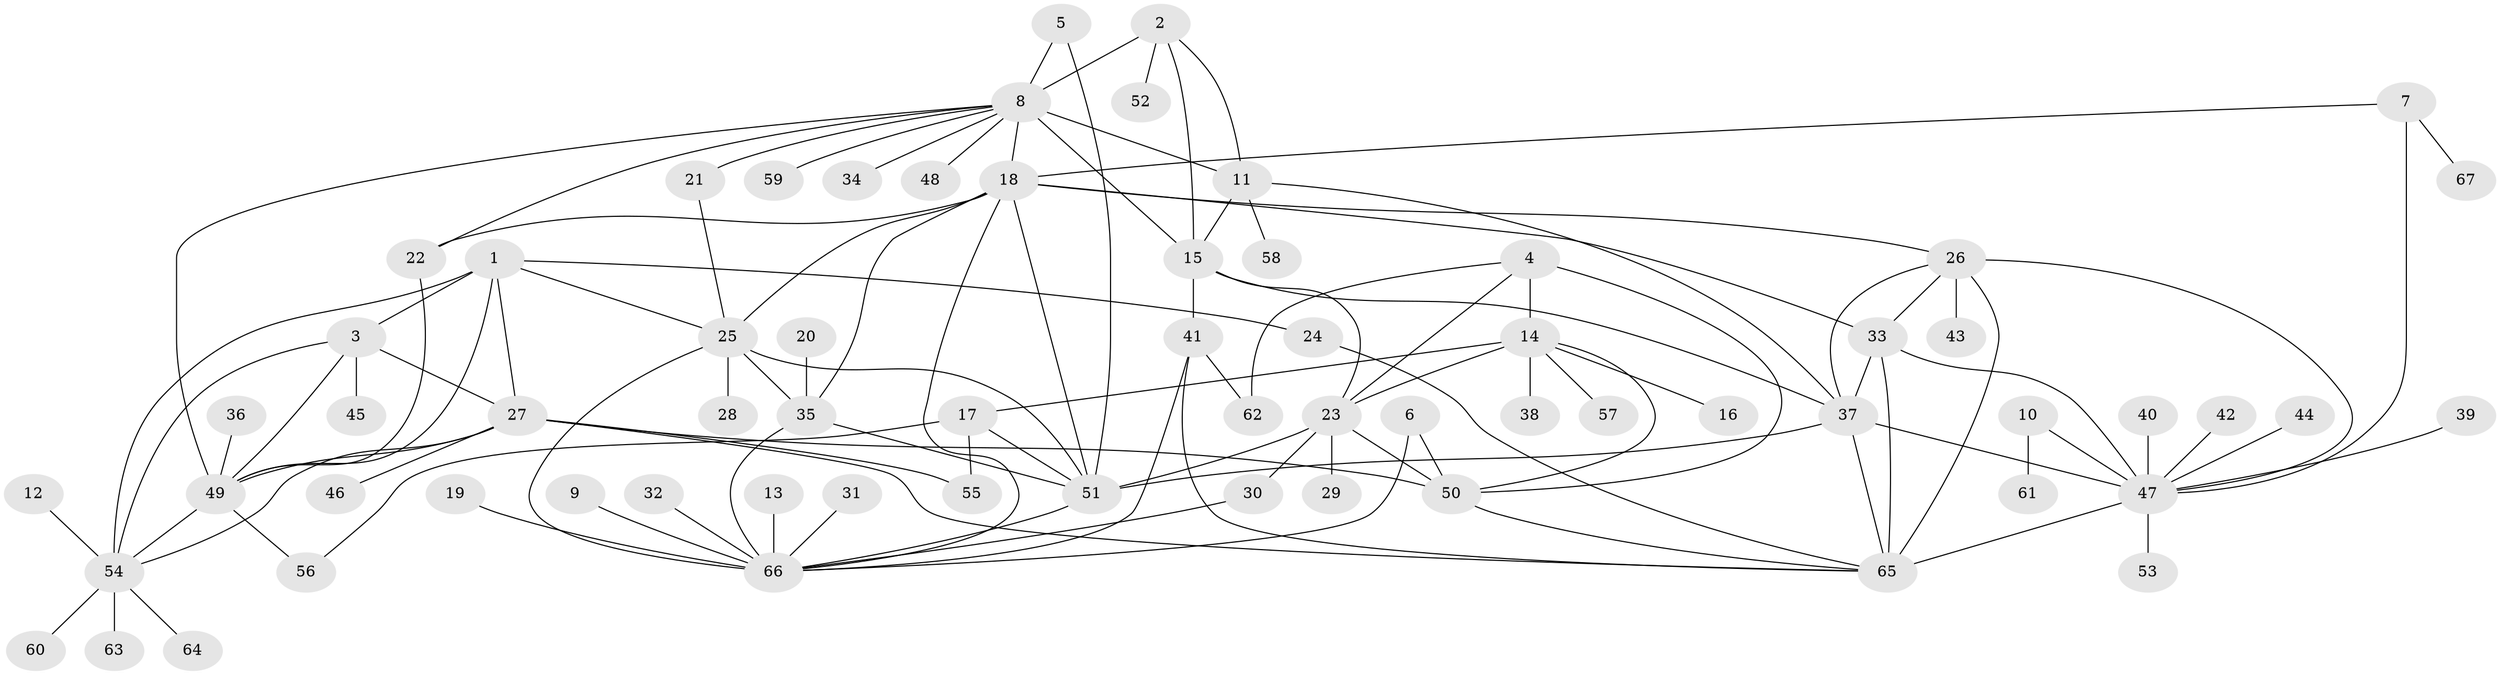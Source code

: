 // original degree distribution, {14: 0.007518796992481203, 9: 0.03007518796992481, 7: 0.03759398496240601, 8: 0.03007518796992481, 6: 0.03007518796992481, 11: 0.03759398496240601, 10: 0.022556390977443608, 5: 0.022556390977443608, 15: 0.007518796992481203, 12: 0.007518796992481203, 1: 0.518796992481203, 4: 0.015037593984962405, 2: 0.19548872180451127, 3: 0.03759398496240601}
// Generated by graph-tools (version 1.1) at 2025/02/03/09/25 03:02:39]
// undirected, 67 vertices, 113 edges
graph export_dot {
graph [start="1"]
  node [color=gray90,style=filled];
  1;
  2;
  3;
  4;
  5;
  6;
  7;
  8;
  9;
  10;
  11;
  12;
  13;
  14;
  15;
  16;
  17;
  18;
  19;
  20;
  21;
  22;
  23;
  24;
  25;
  26;
  27;
  28;
  29;
  30;
  31;
  32;
  33;
  34;
  35;
  36;
  37;
  38;
  39;
  40;
  41;
  42;
  43;
  44;
  45;
  46;
  47;
  48;
  49;
  50;
  51;
  52;
  53;
  54;
  55;
  56;
  57;
  58;
  59;
  60;
  61;
  62;
  63;
  64;
  65;
  66;
  67;
  1 -- 3 [weight=2.0];
  1 -- 24 [weight=1.0];
  1 -- 25 [weight=1.0];
  1 -- 27 [weight=2.0];
  1 -- 49 [weight=2.0];
  1 -- 54 [weight=2.0];
  2 -- 8 [weight=2.0];
  2 -- 11 [weight=2.0];
  2 -- 15 [weight=1.0];
  2 -- 52 [weight=1.0];
  3 -- 27 [weight=1.0];
  3 -- 45 [weight=1.0];
  3 -- 49 [weight=1.0];
  3 -- 54 [weight=1.0];
  4 -- 14 [weight=4.0];
  4 -- 23 [weight=2.0];
  4 -- 50 [weight=2.0];
  4 -- 62 [weight=1.0];
  5 -- 8 [weight=1.0];
  5 -- 51 [weight=1.0];
  6 -- 50 [weight=1.0];
  6 -- 66 [weight=1.0];
  7 -- 18 [weight=1.0];
  7 -- 47 [weight=1.0];
  7 -- 67 [weight=1.0];
  8 -- 11 [weight=4.0];
  8 -- 15 [weight=2.0];
  8 -- 18 [weight=1.0];
  8 -- 21 [weight=1.0];
  8 -- 22 [weight=1.0];
  8 -- 34 [weight=1.0];
  8 -- 48 [weight=1.0];
  8 -- 49 [weight=1.0];
  8 -- 59 [weight=1.0];
  9 -- 66 [weight=1.0];
  10 -- 47 [weight=1.0];
  10 -- 61 [weight=1.0];
  11 -- 15 [weight=2.0];
  11 -- 37 [weight=1.0];
  11 -- 58 [weight=1.0];
  12 -- 54 [weight=1.0];
  13 -- 66 [weight=1.0];
  14 -- 16 [weight=1.0];
  14 -- 17 [weight=1.0];
  14 -- 23 [weight=2.0];
  14 -- 38 [weight=1.0];
  14 -- 50 [weight=2.0];
  14 -- 57 [weight=1.0];
  15 -- 23 [weight=1.0];
  15 -- 37 [weight=1.0];
  15 -- 41 [weight=1.0];
  17 -- 51 [weight=1.0];
  17 -- 55 [weight=1.0];
  17 -- 56 [weight=1.0];
  18 -- 22 [weight=1.0];
  18 -- 25 [weight=1.0];
  18 -- 26 [weight=1.0];
  18 -- 33 [weight=1.0];
  18 -- 35 [weight=2.0];
  18 -- 51 [weight=1.0];
  18 -- 66 [weight=1.0];
  19 -- 66 [weight=1.0];
  20 -- 35 [weight=1.0];
  21 -- 25 [weight=1.0];
  22 -- 49 [weight=1.0];
  23 -- 29 [weight=1.0];
  23 -- 30 [weight=2.0];
  23 -- 50 [weight=1.0];
  23 -- 51 [weight=1.0];
  24 -- 65 [weight=1.0];
  25 -- 28 [weight=1.0];
  25 -- 35 [weight=2.0];
  25 -- 51 [weight=1.0];
  25 -- 66 [weight=1.0];
  26 -- 33 [weight=1.0];
  26 -- 37 [weight=1.0];
  26 -- 43 [weight=1.0];
  26 -- 47 [weight=1.0];
  26 -- 65 [weight=2.0];
  27 -- 46 [weight=1.0];
  27 -- 49 [weight=1.0];
  27 -- 50 [weight=1.0];
  27 -- 54 [weight=1.0];
  27 -- 55 [weight=1.0];
  27 -- 65 [weight=1.0];
  30 -- 66 [weight=1.0];
  31 -- 66 [weight=1.0];
  32 -- 66 [weight=1.0];
  33 -- 37 [weight=1.0];
  33 -- 47 [weight=1.0];
  33 -- 65 [weight=2.0];
  35 -- 51 [weight=2.0];
  35 -- 66 [weight=2.0];
  36 -- 49 [weight=1.0];
  37 -- 47 [weight=1.0];
  37 -- 51 [weight=1.0];
  37 -- 65 [weight=2.0];
  39 -- 47 [weight=1.0];
  40 -- 47 [weight=1.0];
  41 -- 62 [weight=1.0];
  41 -- 65 [weight=1.0];
  41 -- 66 [weight=1.0];
  42 -- 47 [weight=1.0];
  44 -- 47 [weight=1.0];
  47 -- 53 [weight=1.0];
  47 -- 65 [weight=2.0];
  49 -- 54 [weight=1.0];
  49 -- 56 [weight=1.0];
  50 -- 65 [weight=1.0];
  51 -- 66 [weight=1.0];
  54 -- 60 [weight=1.0];
  54 -- 63 [weight=1.0];
  54 -- 64 [weight=1.0];
}
